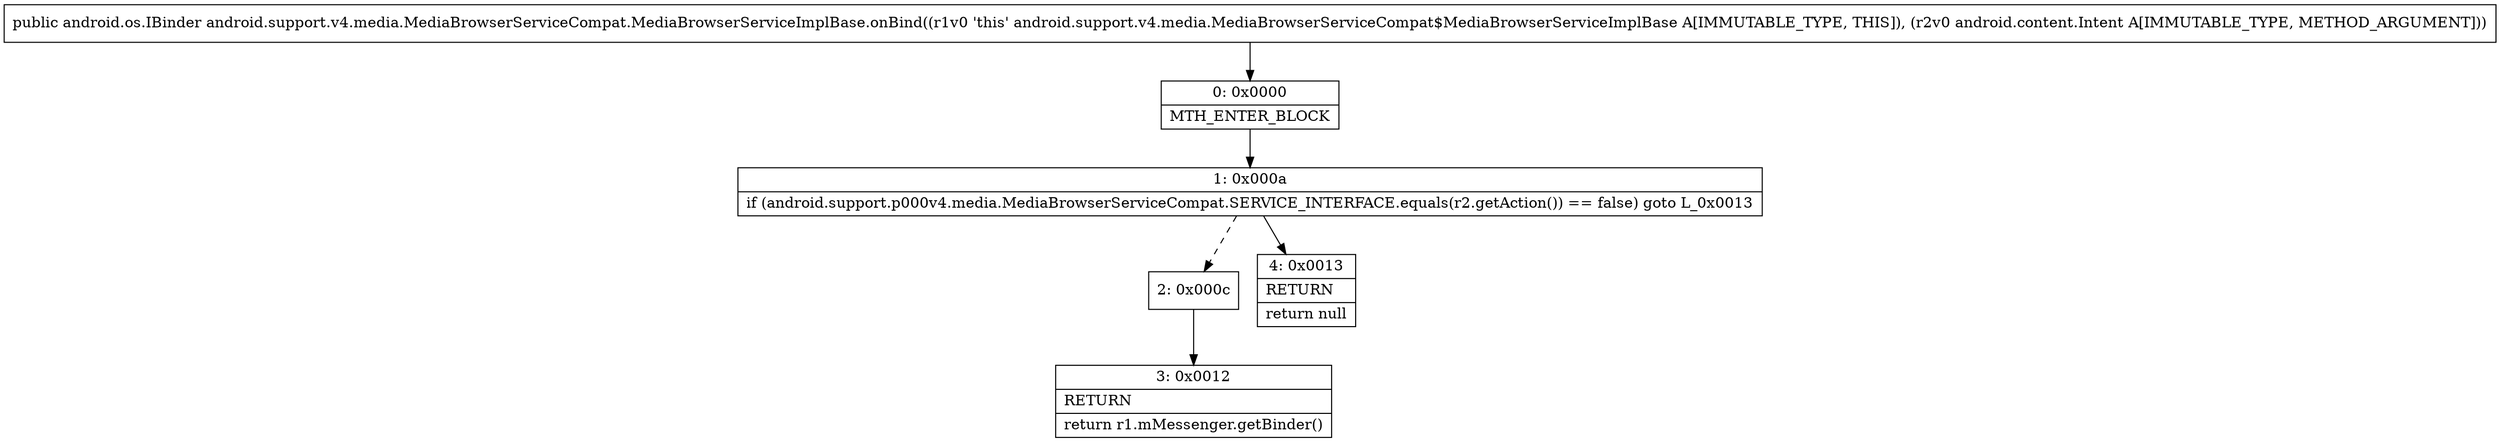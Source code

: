 digraph "CFG forandroid.support.v4.media.MediaBrowserServiceCompat.MediaBrowserServiceImplBase.onBind(Landroid\/content\/Intent;)Landroid\/os\/IBinder;" {
Node_0 [shape=record,label="{0\:\ 0x0000|MTH_ENTER_BLOCK\l}"];
Node_1 [shape=record,label="{1\:\ 0x000a|if (android.support.p000v4.media.MediaBrowserServiceCompat.SERVICE_INTERFACE.equals(r2.getAction()) == false) goto L_0x0013\l}"];
Node_2 [shape=record,label="{2\:\ 0x000c}"];
Node_3 [shape=record,label="{3\:\ 0x0012|RETURN\l|return r1.mMessenger.getBinder()\l}"];
Node_4 [shape=record,label="{4\:\ 0x0013|RETURN\l|return null\l}"];
MethodNode[shape=record,label="{public android.os.IBinder android.support.v4.media.MediaBrowserServiceCompat.MediaBrowserServiceImplBase.onBind((r1v0 'this' android.support.v4.media.MediaBrowserServiceCompat$MediaBrowserServiceImplBase A[IMMUTABLE_TYPE, THIS]), (r2v0 android.content.Intent A[IMMUTABLE_TYPE, METHOD_ARGUMENT])) }"];
MethodNode -> Node_0;
Node_0 -> Node_1;
Node_1 -> Node_2[style=dashed];
Node_1 -> Node_4;
Node_2 -> Node_3;
}

